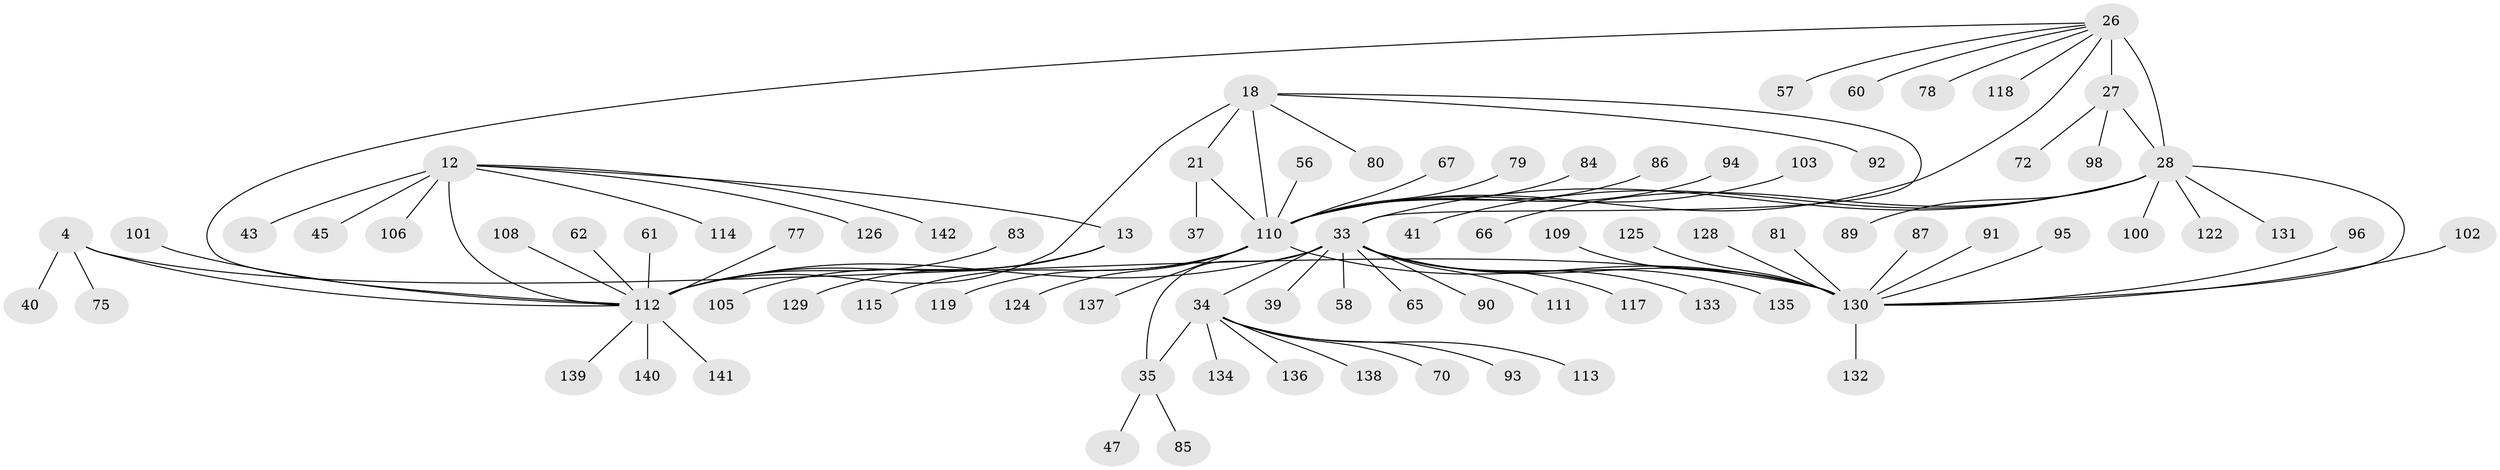 // original degree distribution, {9: 0.07746478873239436, 8: 0.035211267605633804, 10: 0.035211267605633804, 12: 0.014084507042253521, 11: 0.014084507042253521, 13: 0.014084507042253521, 7: 0.035211267605633804, 14: 0.007042253521126761, 6: 0.014084507042253521, 1: 0.6056338028169014, 2: 0.09154929577464789, 3: 0.056338028169014086}
// Generated by graph-tools (version 1.1) at 2025/57/03/04/25 21:57:28]
// undirected, 85 vertices, 94 edges
graph export_dot {
graph [start="1"]
  node [color=gray90,style=filled];
  4 [super="+3"];
  12 [super="+9"];
  13 [super="+11"];
  18 [super="+16"];
  21 [super="+19"];
  26 [super="+25"];
  27 [super="+22"];
  28 [super="+24"];
  33 [super="+32+31"];
  34 [super="+30"];
  35 [super="+29"];
  37;
  39;
  40;
  41;
  43;
  45;
  47;
  56;
  57;
  58;
  60;
  61;
  62;
  65;
  66;
  67;
  70;
  72;
  75;
  77;
  78;
  79;
  80;
  81;
  83;
  84;
  85;
  86;
  87 [super="+82"];
  89;
  90;
  91;
  92;
  93;
  94;
  95;
  96;
  98;
  100;
  101;
  102;
  103;
  105 [super="+68+99"];
  106;
  108 [super="+46"];
  109;
  110 [super="+50+71+20+17+44+53"];
  111;
  112 [super="+88+14+51+107+49+52"];
  113;
  114 [super="+54"];
  115 [super="+97"];
  117;
  118;
  119;
  122 [super="+42+76"];
  124;
  125;
  126;
  128;
  129;
  130 [super="+127+74+7+2+36+48+55+59+64"];
  131 [super="+121"];
  132;
  133;
  134;
  135 [super="+120"];
  136 [super="+104+123"];
  137 [super="+38"];
  138;
  139;
  140;
  141;
  142;
  4 -- 40;
  4 -- 75;
  4 -- 112 [weight=2];
  4 -- 130 [weight=10];
  12 -- 13 [weight=4];
  12 -- 43;
  12 -- 106;
  12 -- 126;
  12 -- 45;
  12 -- 142;
  12 -- 114;
  12 -- 112 [weight=6];
  13 -- 129;
  13 -- 105;
  13 -- 112 [weight=6];
  18 -- 21 [weight=4];
  18 -- 80;
  18 -- 92;
  18 -- 110 [weight=7];
  18 -- 33;
  18 -- 112;
  21 -- 37;
  21 -- 110 [weight=6];
  26 -- 27 [weight=4];
  26 -- 28 [weight=6];
  26 -- 60;
  26 -- 78;
  26 -- 118;
  26 -- 57;
  26 -- 110;
  26 -- 112;
  27 -- 28 [weight=6];
  27 -- 72;
  27 -- 98;
  28 -- 66;
  28 -- 100;
  28 -- 33;
  28 -- 41;
  28 -- 89;
  28 -- 122;
  28 -- 131;
  28 -- 130;
  33 -- 34 [weight=6];
  33 -- 35 [weight=6];
  33 -- 90;
  33 -- 39;
  33 -- 130 [weight=2];
  33 -- 65;
  33 -- 133;
  33 -- 135;
  33 -- 111;
  33 -- 117;
  33 -- 58;
  33 -- 112 [weight=3];
  34 -- 35 [weight=4];
  34 -- 70;
  34 -- 93;
  34 -- 113;
  34 -- 134;
  34 -- 138;
  34 -- 136;
  35 -- 47;
  35 -- 85;
  56 -- 110;
  61 -- 112;
  62 -- 112;
  67 -- 110;
  77 -- 112;
  79 -- 110;
  81 -- 130;
  83 -- 112;
  84 -- 110;
  86 -- 110;
  87 -- 130;
  91 -- 130;
  94 -- 110;
  95 -- 130;
  96 -- 130;
  101 -- 112;
  102 -- 130;
  103 -- 110;
  108 -- 112;
  109 -- 130;
  110 -- 119;
  110 -- 124;
  110 -- 130 [weight=3];
  110 -- 137;
  110 -- 115;
  112 -- 139;
  112 -- 140;
  112 -- 141;
  125 -- 130;
  128 -- 130;
  130 -- 132;
}
